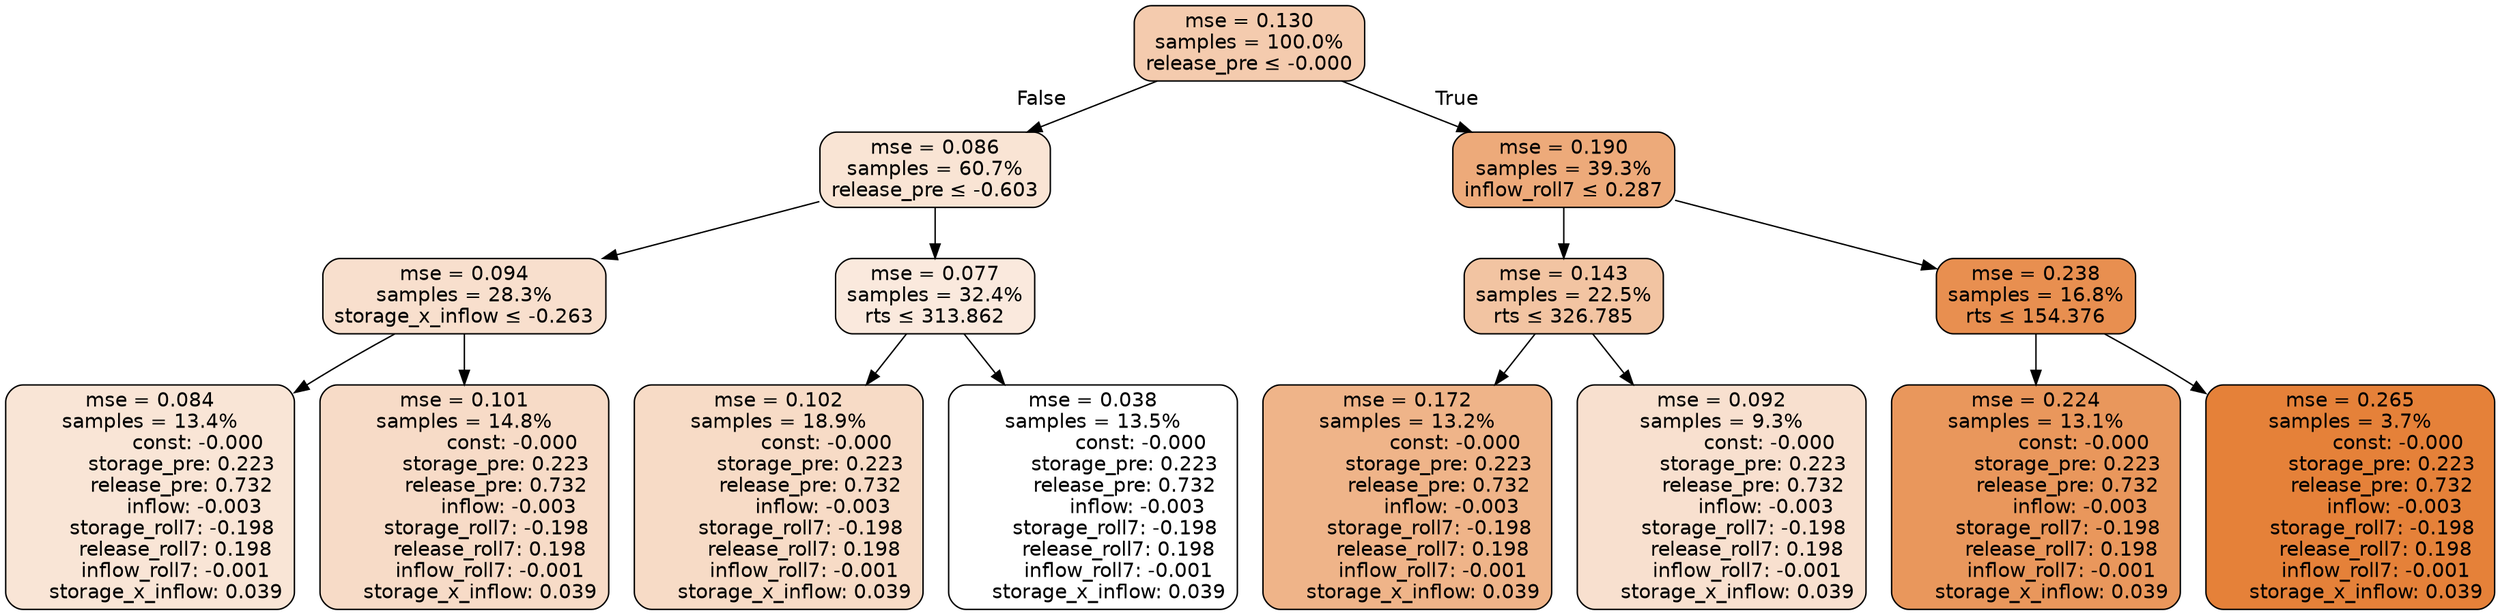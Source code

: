 digraph tree {
node [shape=rectangle, style="filled, rounded", color="black", fontname=helvetica] ;
edge [fontname=helvetica] ;
	"0" [label="mse = 0.130
samples = 100.0%
release_pre &le; -0.000", fillcolor="#f4cbae"]
	"1" [label="mse = 0.086
samples = 60.7%
release_pre &le; -0.603", fillcolor="#f9e4d4"]
	"2" [label="mse = 0.094
samples = 28.3%
storage_x_inflow &le; -0.263", fillcolor="#f8dfcd"]
	"3" [label="mse = 0.084
samples = 13.4%
               const: -0.000
          storage_pre: 0.223
          release_pre: 0.732
              inflow: -0.003
       storage_roll7: -0.198
        release_roll7: 0.198
        inflow_roll7: -0.001
     storage_x_inflow: 0.039", fillcolor="#f9e5d6"]
	"4" [label="mse = 0.101
samples = 14.8%
               const: -0.000
          storage_pre: 0.223
          release_pre: 0.732
              inflow: -0.003
       storage_roll7: -0.198
        release_roll7: 0.198
        inflow_roll7: -0.001
     storage_x_inflow: 0.039", fillcolor="#f7dbc7"]
	"5" [label="mse = 0.077
samples = 32.4%
rts &le; 313.862", fillcolor="#fae9dd"]
	"6" [label="mse = 0.102
samples = 18.9%
               const: -0.000
          storage_pre: 0.223
          release_pre: 0.732
              inflow: -0.003
       storage_roll7: -0.198
        release_roll7: 0.198
        inflow_roll7: -0.001
     storage_x_inflow: 0.039", fillcolor="#f7dbc6"]
	"7" [label="mse = 0.038
samples = 13.5%
               const: -0.000
          storage_pre: 0.223
          release_pre: 0.732
              inflow: -0.003
       storage_roll7: -0.198
        release_roll7: 0.198
        inflow_roll7: -0.001
     storage_x_inflow: 0.039", fillcolor="#ffffff"]
	"8" [label="mse = 0.190
samples = 39.3%
inflow_roll7 &le; 0.287", fillcolor="#edaa7a"]
	"9" [label="mse = 0.143
samples = 22.5%
rts &le; 326.785", fillcolor="#f2c4a2"]
	"10" [label="mse = 0.172
samples = 13.2%
               const: -0.000
          storage_pre: 0.223
          release_pre: 0.732
              inflow: -0.003
       storage_roll7: -0.198
        release_roll7: 0.198
        inflow_roll7: -0.001
     storage_x_inflow: 0.039", fillcolor="#efb489"]
	"11" [label="mse = 0.092
samples = 9.3%
               const: -0.000
          storage_pre: 0.223
          release_pre: 0.732
              inflow: -0.003
       storage_roll7: -0.198
        release_roll7: 0.198
        inflow_roll7: -0.001
     storage_x_inflow: 0.039", fillcolor="#f8e0cf"]
	"12" [label="mse = 0.238
samples = 16.8%
rts &le; 154.376", fillcolor="#e88f50"]
	"13" [label="mse = 0.224
samples = 13.1%
               const: -0.000
          storage_pre: 0.223
          release_pre: 0.732
              inflow: -0.003
       storage_roll7: -0.198
        release_roll7: 0.198
        inflow_roll7: -0.001
     storage_x_inflow: 0.039", fillcolor="#e9975c"]
	"14" [label="mse = 0.265
samples = 3.7%
               const: -0.000
          storage_pre: 0.223
          release_pre: 0.732
              inflow: -0.003
       storage_roll7: -0.198
        release_roll7: 0.198
        inflow_roll7: -0.001
     storage_x_inflow: 0.039", fillcolor="#e58139"]

	"0" -> "1" [labeldistance=2.5, labelangle=45, headlabel="False"]
	"1" -> "2"
	"2" -> "3"
	"2" -> "4"
	"1" -> "5"
	"5" -> "6"
	"5" -> "7"
	"0" -> "8" [labeldistance=2.5, labelangle=-45, headlabel="True"]
	"8" -> "9"
	"9" -> "10"
	"9" -> "11"
	"8" -> "12"
	"12" -> "13"
	"12" -> "14"
}